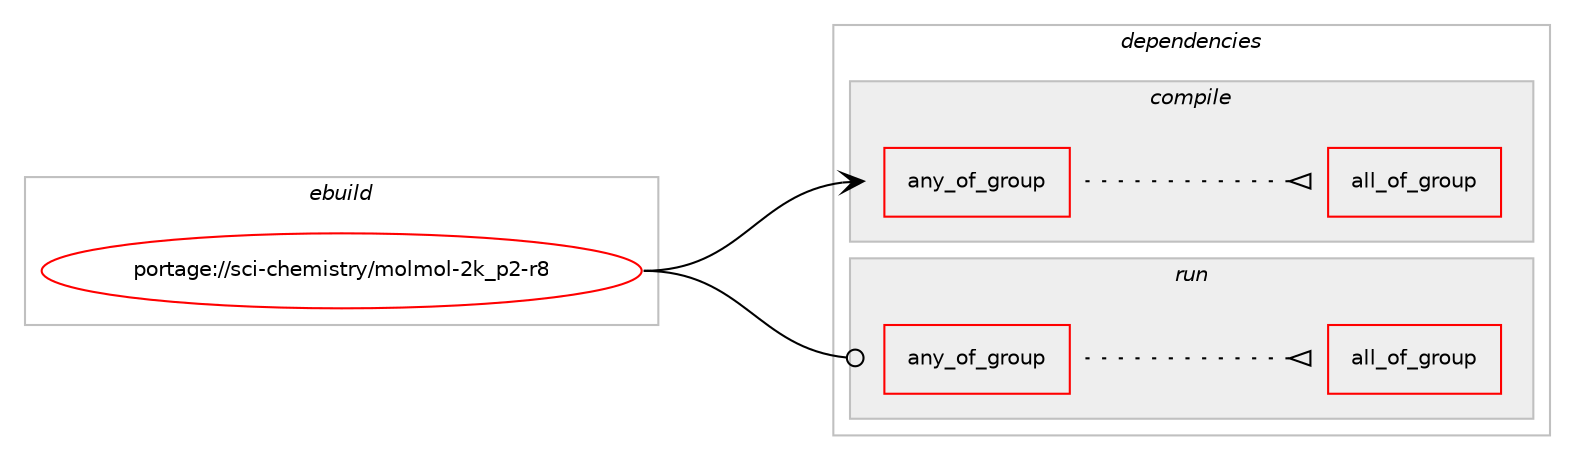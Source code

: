 digraph prolog {

# *************
# Graph options
# *************

newrank=true;
concentrate=true;
compound=true;
graph [rankdir=LR,fontname=Helvetica,fontsize=10,ranksep=1.5];#, ranksep=2.5, nodesep=0.2];
edge  [arrowhead=vee];
node  [fontname=Helvetica,fontsize=10];

# **********
# The ebuild
# **********

subgraph cluster_leftcol {
color=gray;
rank=same;
label=<<i>ebuild</i>>;
id [label="portage://sci-chemistry/molmol-2k_p2-r8", color=red, width=4, href="../sci-chemistry/molmol-2k_p2-r8.svg"];
}

# ****************
# The dependencies
# ****************

subgraph cluster_midcol {
color=gray;
label=<<i>dependencies</i>>;
subgraph cluster_compile {
fillcolor="#eeeeee";
style=filled;
label=<<i>compile</i>>;
subgraph any2576 {
dependency198515 [label=<<TABLE BORDER="0" CELLBORDER="1" CELLSPACING="0" CELLPADDING="4"><TR><TD CELLPADDING="10">any_of_group</TD></TR></TABLE>>, shape=none, color=red];subgraph all184 {
dependency198516 [label=<<TABLE BORDER="0" CELLBORDER="1" CELLSPACING="0" CELLPADDING="4"><TR><TD CELLPADDING="10">all_of_group</TD></TR></TABLE>>, shape=none, color=red];# *** BEGIN UNKNOWN DEPENDENCY TYPE (TODO) ***
# dependency198516 -> package_dependency(portage://sci-chemistry/molmol-2k_p2-r8,install,no,media-libs,mesa,none,[,,],[],[use(enable(X),positive)])
# *** END UNKNOWN DEPENDENCY TYPE (TODO) ***

# *** BEGIN UNKNOWN DEPENDENCY TYPE (TODO) ***
# dependency198516 -> package_dependency(portage://sci-chemistry/molmol-2k_p2-r8,install,no,x11-libs,libGLw,none,[,,],[],[])
# *** END UNKNOWN DEPENDENCY TYPE (TODO) ***

}
dependency198515:e -> dependency198516:w [weight=20,style="dotted",arrowhead="oinv"];
# *** BEGIN UNKNOWN DEPENDENCY TYPE (TODO) ***
# dependency198515 -> package_dependency(portage://sci-chemistry/molmol-2k_p2-r8,install,no,media-libs,mesa,none,[,,],[],[use(enable(motif),negative),use(enable(X),positive)])
# *** END UNKNOWN DEPENDENCY TYPE (TODO) ***

}
id:e -> dependency198515:w [weight=20,style="solid",arrowhead="vee"];
# *** BEGIN UNKNOWN DEPENDENCY TYPE (TODO) ***
# id -> package_dependency(portage://sci-chemistry/molmol-2k_p2-r8,install,no,media-libs,libjpeg-turbo,none,[,,],any_same_slot,[])
# *** END UNKNOWN DEPENDENCY TYPE (TODO) ***

# *** BEGIN UNKNOWN DEPENDENCY TYPE (TODO) ***
# id -> package_dependency(portage://sci-chemistry/molmol-2k_p2-r8,install,no,media-libs,libpng,none,[,,],any_same_slot,[])
# *** END UNKNOWN DEPENDENCY TYPE (TODO) ***

# *** BEGIN UNKNOWN DEPENDENCY TYPE (TODO) ***
# id -> package_dependency(portage://sci-chemistry/molmol-2k_p2-r8,install,no,media-libs,tiff,none,[,,],any_same_slot,[])
# *** END UNKNOWN DEPENDENCY TYPE (TODO) ***

# *** BEGIN UNKNOWN DEPENDENCY TYPE (TODO) ***
# id -> package_dependency(portage://sci-chemistry/molmol-2k_p2-r8,install,no,sys-libs,zlib,none,[,,],[],[])
# *** END UNKNOWN DEPENDENCY TYPE (TODO) ***

# *** BEGIN UNKNOWN DEPENDENCY TYPE (TODO) ***
# id -> package_dependency(portage://sci-chemistry/molmol-2k_p2-r8,install,no,virtual,glu,none,[,,],[],[])
# *** END UNKNOWN DEPENDENCY TYPE (TODO) ***

# *** BEGIN UNKNOWN DEPENDENCY TYPE (TODO) ***
# id -> package_dependency(portage://sci-chemistry/molmol-2k_p2-r8,install,no,x11-apps,xdpyinfo,none,[,,],[],[])
# *** END UNKNOWN DEPENDENCY TYPE (TODO) ***

# *** BEGIN UNKNOWN DEPENDENCY TYPE (TODO) ***
# id -> package_dependency(portage://sci-chemistry/molmol-2k_p2-r8,install,no,x11-libs,libXpm,none,[,,],[],[])
# *** END UNKNOWN DEPENDENCY TYPE (TODO) ***

# *** BEGIN UNKNOWN DEPENDENCY TYPE (TODO) ***
# id -> package_dependency(portage://sci-chemistry/molmol-2k_p2-r8,install,no,x11-libs,motif,none,[,,],[slot(0)],[])
# *** END UNKNOWN DEPENDENCY TYPE (TODO) ***

}
subgraph cluster_compileandrun {
fillcolor="#eeeeee";
style=filled;
label=<<i>compile and run</i>>;
}
subgraph cluster_run {
fillcolor="#eeeeee";
style=filled;
label=<<i>run</i>>;
subgraph any2577 {
dependency198517 [label=<<TABLE BORDER="0" CELLBORDER="1" CELLSPACING="0" CELLPADDING="4"><TR><TD CELLPADDING="10">any_of_group</TD></TR></TABLE>>, shape=none, color=red];subgraph all185 {
dependency198518 [label=<<TABLE BORDER="0" CELLBORDER="1" CELLSPACING="0" CELLPADDING="4"><TR><TD CELLPADDING="10">all_of_group</TD></TR></TABLE>>, shape=none, color=red];# *** BEGIN UNKNOWN DEPENDENCY TYPE (TODO) ***
# dependency198518 -> package_dependency(portage://sci-chemistry/molmol-2k_p2-r8,run,no,media-libs,mesa,none,[,,],[],[use(enable(X),positive)])
# *** END UNKNOWN DEPENDENCY TYPE (TODO) ***

# *** BEGIN UNKNOWN DEPENDENCY TYPE (TODO) ***
# dependency198518 -> package_dependency(portage://sci-chemistry/molmol-2k_p2-r8,run,no,x11-libs,libGLw,none,[,,],[],[])
# *** END UNKNOWN DEPENDENCY TYPE (TODO) ***

}
dependency198517:e -> dependency198518:w [weight=20,style="dotted",arrowhead="oinv"];
# *** BEGIN UNKNOWN DEPENDENCY TYPE (TODO) ***
# dependency198517 -> package_dependency(portage://sci-chemistry/molmol-2k_p2-r8,run,no,media-libs,mesa,none,[,,],[],[use(enable(motif),negative),use(enable(X),positive)])
# *** END UNKNOWN DEPENDENCY TYPE (TODO) ***

}
id:e -> dependency198517:w [weight=20,style="solid",arrowhead="odot"];
# *** BEGIN UNKNOWN DEPENDENCY TYPE (TODO) ***
# id -> package_dependency(portage://sci-chemistry/molmol-2k_p2-r8,run,no,media-libs,libjpeg-turbo,none,[,,],any_same_slot,[])
# *** END UNKNOWN DEPENDENCY TYPE (TODO) ***

# *** BEGIN UNKNOWN DEPENDENCY TYPE (TODO) ***
# id -> package_dependency(portage://sci-chemistry/molmol-2k_p2-r8,run,no,media-libs,libpng,none,[,,],any_same_slot,[])
# *** END UNKNOWN DEPENDENCY TYPE (TODO) ***

# *** BEGIN UNKNOWN DEPENDENCY TYPE (TODO) ***
# id -> package_dependency(portage://sci-chemistry/molmol-2k_p2-r8,run,no,media-libs,tiff,none,[,,],any_same_slot,[])
# *** END UNKNOWN DEPENDENCY TYPE (TODO) ***

# *** BEGIN UNKNOWN DEPENDENCY TYPE (TODO) ***
# id -> package_dependency(portage://sci-chemistry/molmol-2k_p2-r8,run,no,sys-libs,zlib,none,[,,],[],[])
# *** END UNKNOWN DEPENDENCY TYPE (TODO) ***

# *** BEGIN UNKNOWN DEPENDENCY TYPE (TODO) ***
# id -> package_dependency(portage://sci-chemistry/molmol-2k_p2-r8,run,no,virtual,glu,none,[,,],[],[])
# *** END UNKNOWN DEPENDENCY TYPE (TODO) ***

# *** BEGIN UNKNOWN DEPENDENCY TYPE (TODO) ***
# id -> package_dependency(portage://sci-chemistry/molmol-2k_p2-r8,run,no,x11-apps,xdpyinfo,none,[,,],[],[])
# *** END UNKNOWN DEPENDENCY TYPE (TODO) ***

# *** BEGIN UNKNOWN DEPENDENCY TYPE (TODO) ***
# id -> package_dependency(portage://sci-chemistry/molmol-2k_p2-r8,run,no,x11-libs,libXpm,none,[,,],[],[])
# *** END UNKNOWN DEPENDENCY TYPE (TODO) ***

# *** BEGIN UNKNOWN DEPENDENCY TYPE (TODO) ***
# id -> package_dependency(portage://sci-chemistry/molmol-2k_p2-r8,run,no,x11-libs,motif,none,[,,],[slot(0)],[])
# *** END UNKNOWN DEPENDENCY TYPE (TODO) ***

}
}

# **************
# The candidates
# **************

subgraph cluster_choices {
rank=same;
color=gray;
label=<<i>candidates</i>>;

}

}
